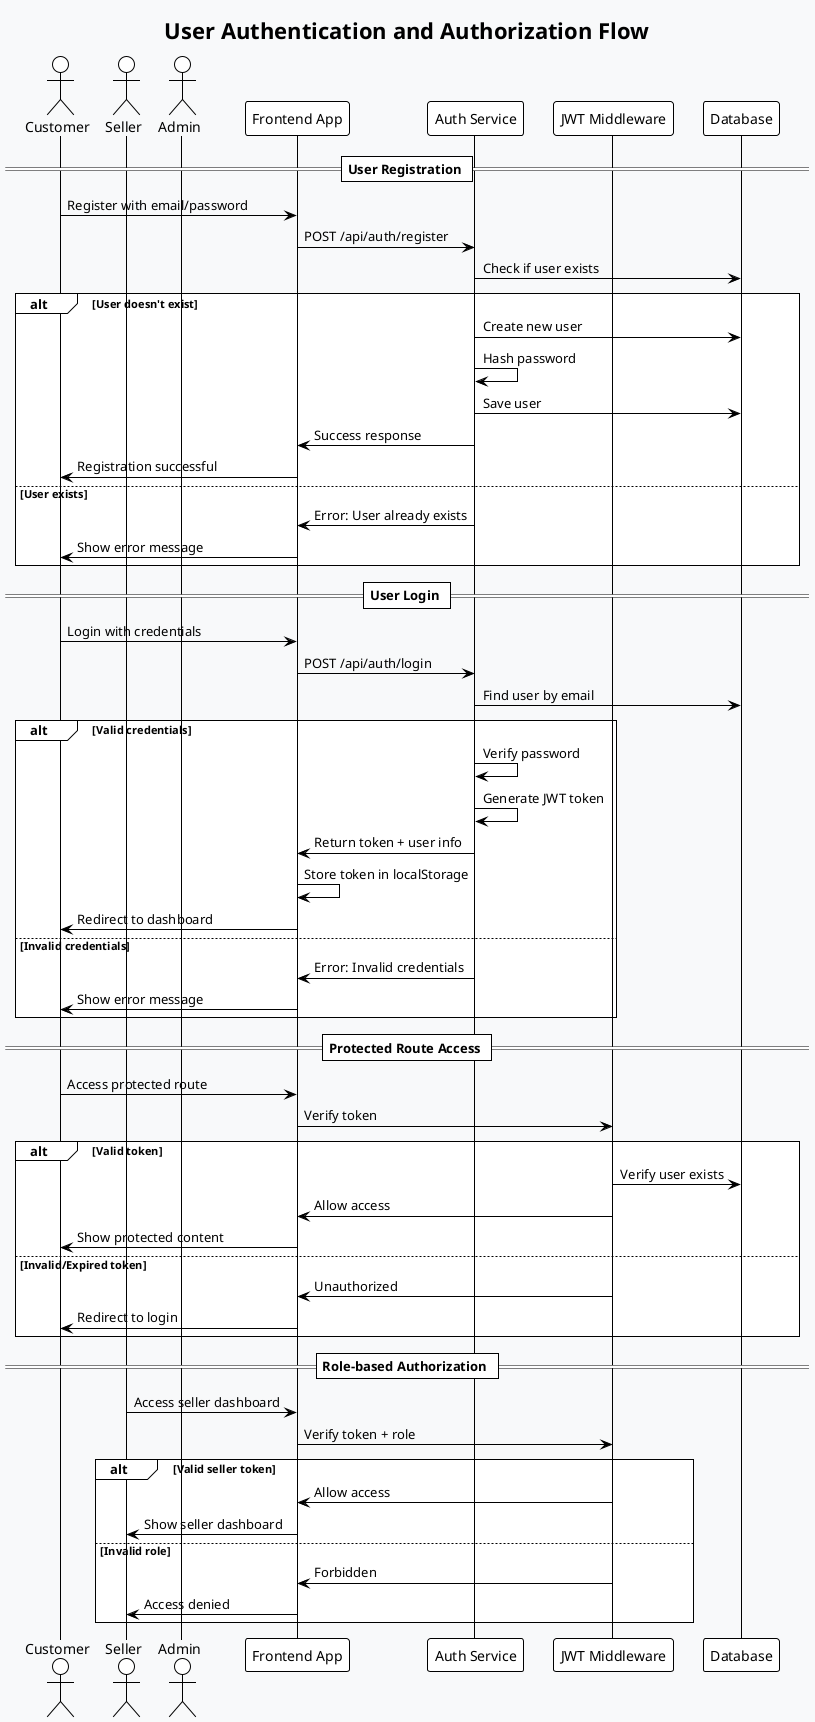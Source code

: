 @startuml User Authentication Flow
!theme plain
skinparam backgroundColor #f8f9fa

title User Authentication and Authorization Flow

actor Customer
actor Seller
actor Admin
participant "Frontend App" as Frontend
participant "Auth Service" as AuthService
participant "JWT Middleware" as JWT
participant "Database" as DB

== User Registration ==
Customer -> Frontend: Register with email/password
Frontend -> AuthService: POST /api/auth/register
AuthService -> DB: Check if user exists
alt User doesn't exist
    AuthService -> DB: Create new user
    AuthService -> AuthService: Hash password
    AuthService -> DB: Save user
    AuthService -> Frontend: Success response
    Frontend -> Customer: Registration successful
else User exists
    AuthService -> Frontend: Error: User already exists
    Frontend -> Customer: Show error message
end

== User Login ==
Customer -> Frontend: Login with credentials
Frontend -> AuthService: POST /api/auth/login
AuthService -> DB: Find user by email
alt Valid credentials
    AuthService -> AuthService: Verify password
    AuthService -> AuthService: Generate JWT token
    AuthService -> Frontend: Return token + user info
    Frontend -> Frontend: Store token in localStorage
    Frontend -> Customer: Redirect to dashboard
else Invalid credentials
    AuthService -> Frontend: Error: Invalid credentials
    Frontend -> Customer: Show error message
end

== Protected Route Access ==
Customer -> Frontend: Access protected route
Frontend -> JWT: Verify token
alt Valid token
    JWT -> DB: Verify user exists
    JWT -> Frontend: Allow access
    Frontend -> Customer: Show protected content
else Invalid/Expired token
    JWT -> Frontend: Unauthorized
    Frontend -> Customer: Redirect to login
end

== Role-based Authorization ==
Seller -> Frontend: Access seller dashboard
Frontend -> JWT: Verify token + role
alt Valid seller token
    JWT -> Frontend: Allow access
    Frontend -> Seller: Show seller dashboard
else Invalid role
    JWT -> Frontend: Forbidden
    Frontend -> Seller: Access denied
end

@enduml
